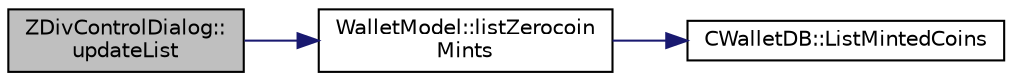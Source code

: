 digraph "ZDivControlDialog::updateList"
{
  edge [fontname="Helvetica",fontsize="10",labelfontname="Helvetica",labelfontsize="10"];
  node [fontname="Helvetica",fontsize="10",shape=record];
  rankdir="LR";
  Node28 [label="ZDivControlDialog::\lupdateList",height=0.2,width=0.4,color="black", fillcolor="grey75", style="filled", fontcolor="black"];
  Node28 -> Node29 [color="midnightblue",fontsize="10",style="solid",fontname="Helvetica"];
  Node29 [label="WalletModel::listZerocoin\lMints",height=0.2,width=0.4,color="black", fillcolor="white", style="filled",URL="$class_wallet_model.html#a901e0b3c32c39bd3301d90f05255f442"];
  Node29 -> Node30 [color="midnightblue",fontsize="10",style="solid",fontname="Helvetica"];
  Node30 [label="CWalletDB::ListMintedCoins",height=0.2,width=0.4,color="black", fillcolor="white", style="filled",URL="$class_c_wallet_d_b.html#a906d7b97c6b94f4225957d576222bbb6"];
}
